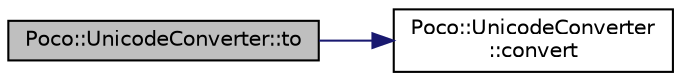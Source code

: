 digraph "Poco::UnicodeConverter::to"
{
 // LATEX_PDF_SIZE
  edge [fontname="Helvetica",fontsize="10",labelfontname="Helvetica",labelfontsize="10"];
  node [fontname="Helvetica",fontsize="10",shape=record];
  rankdir="LR";
  Node1 [label="Poco::UnicodeConverter::to",height=0.2,width=0.4,color="black", fillcolor="grey75", style="filled", fontcolor="black",tooltip=" "];
  Node1 -> Node2 [color="midnightblue",fontsize="10",style="solid"];
  Node2 [label="Poco::UnicodeConverter\l::convert",height=0.2,width=0.4,color="black", fillcolor="white", style="filled",URL="$classPoco_1_1UnicodeConverter.html#a08f037041929c1fead0bff0a809b461d",tooltip=" "];
}
